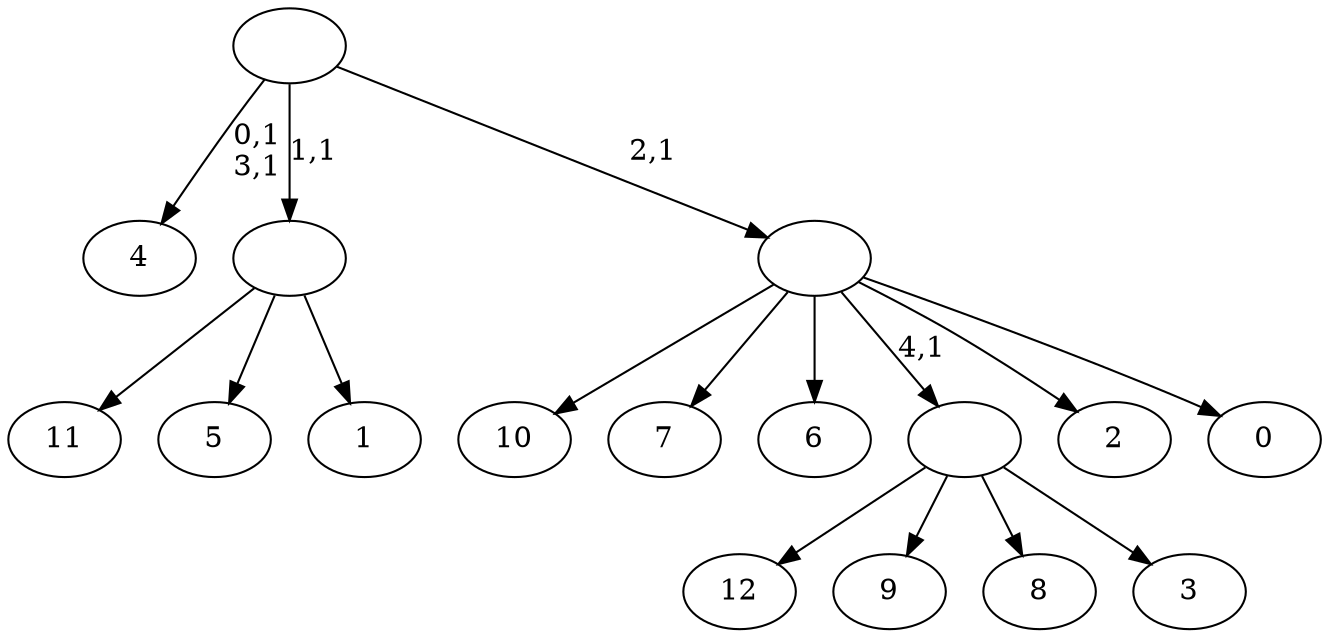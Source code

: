 digraph T {
	18 [label="12"]
	17 [label="11"]
	16 [label="10"]
	15 [label="9"]
	14 [label="8"]
	13 [label="7"]
	12 [label="6"]
	11 [label="5"]
	10 [label="4"]
	7 [label="3"]
	6 [label=""]
	5 [label="2"]
	4 [label="1"]
	3 [label=""]
	2 [label="0"]
	1 [label=""]
	0 [label=""]
	6 -> 18 [label=""]
	6 -> 15 [label=""]
	6 -> 14 [label=""]
	6 -> 7 [label=""]
	3 -> 17 [label=""]
	3 -> 11 [label=""]
	3 -> 4 [label=""]
	1 -> 16 [label=""]
	1 -> 13 [label=""]
	1 -> 12 [label=""]
	1 -> 6 [label="4,1"]
	1 -> 5 [label=""]
	1 -> 2 [label=""]
	0 -> 10 [label="0,1\n3,1"]
	0 -> 3 [label="1,1"]
	0 -> 1 [label="2,1"]
}

